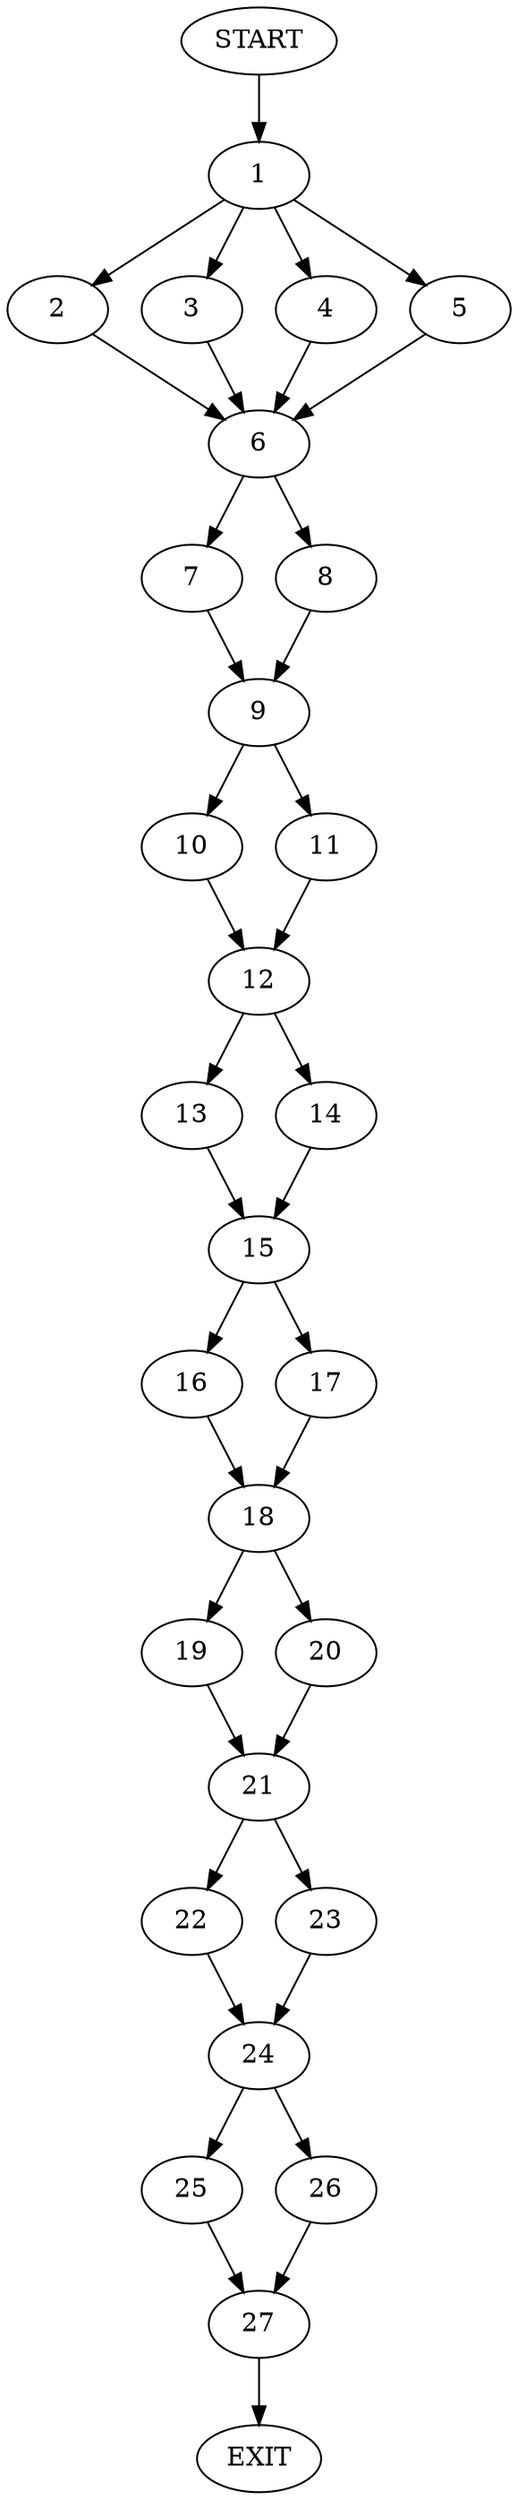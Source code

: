 digraph {
0 [label="START"]
28 [label="EXIT"]
0 -> 1
1 -> 2
1 -> 3
1 -> 4
1 -> 5
5 -> 6
3 -> 6
4 -> 6
2 -> 6
6 -> 7
6 -> 8
7 -> 9
8 -> 9
9 -> 10
9 -> 11
11 -> 12
10 -> 12
12 -> 13
12 -> 14
14 -> 15
13 -> 15
15 -> 16
15 -> 17
17 -> 18
16 -> 18
18 -> 19
18 -> 20
20 -> 21
19 -> 21
21 -> 22
21 -> 23
23 -> 24
22 -> 24
24 -> 25
24 -> 26
25 -> 27
26 -> 27
27 -> 28
}
